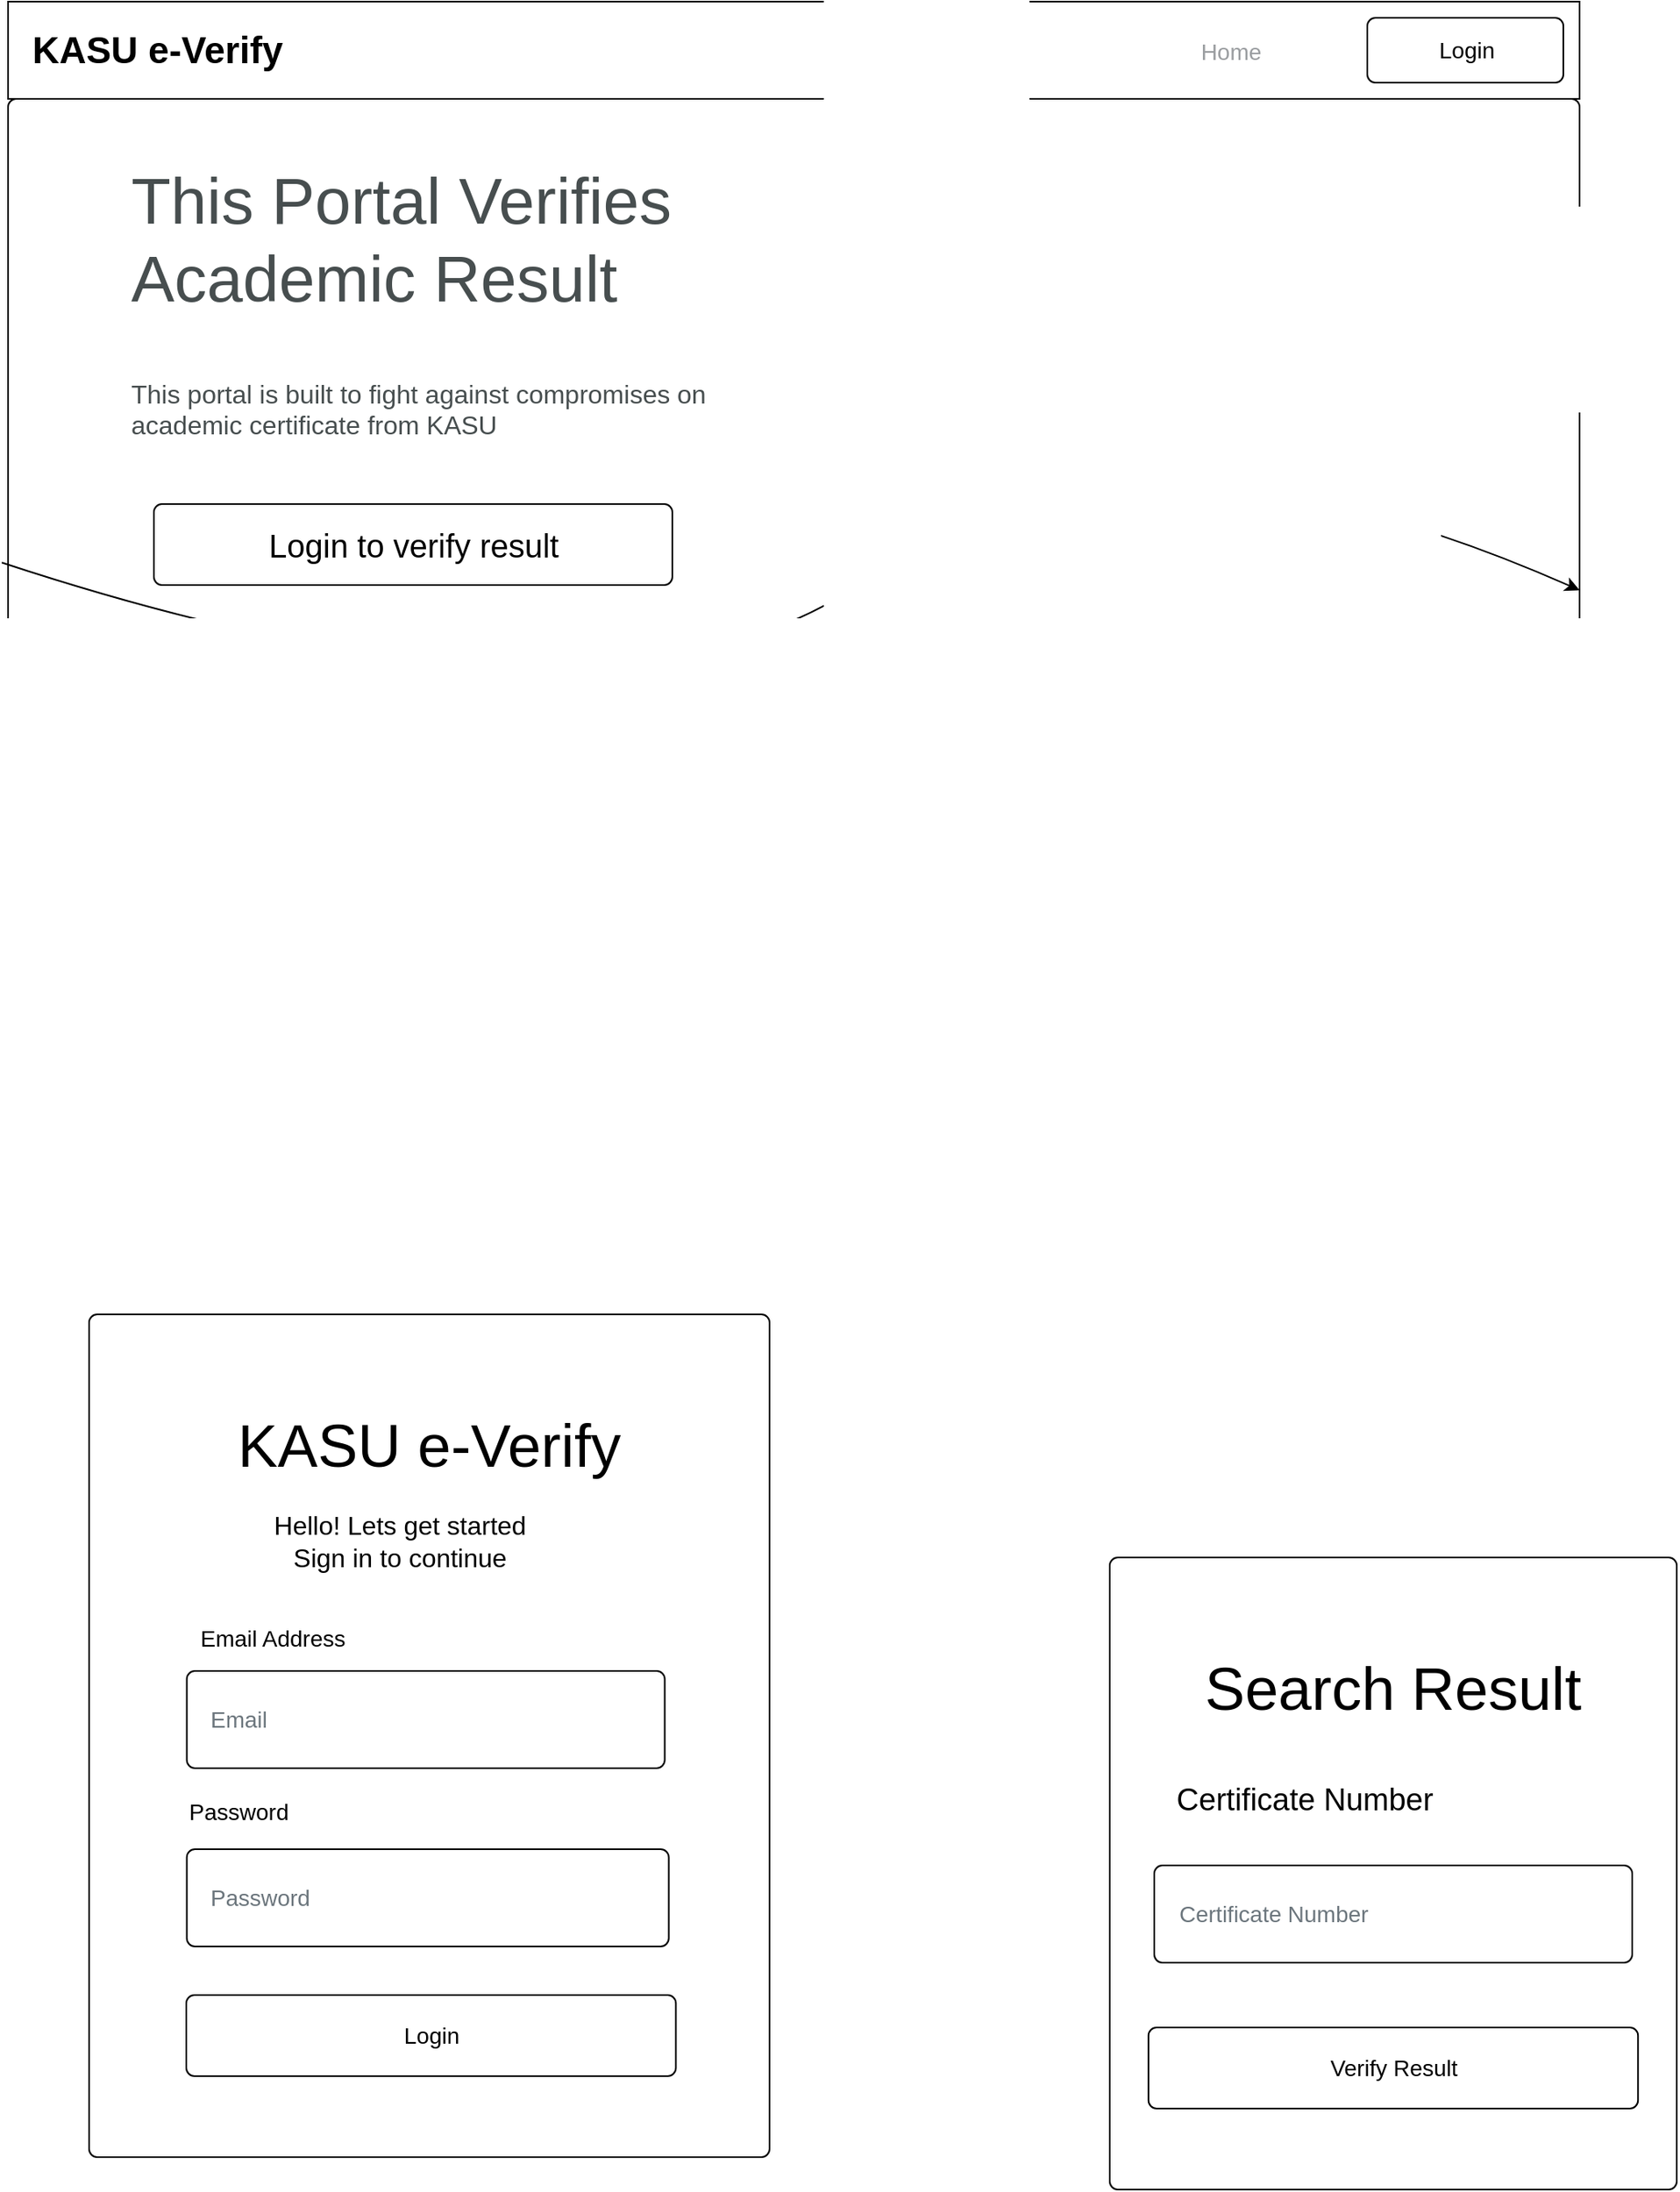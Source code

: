 <mxfile version="13.9.9" type="device"><diagram name="Page-1" id="c9db0220-8083-56f3-ca83-edcdcd058819"><mxGraphModel dx="1217" dy="694" grid="1" gridSize="10" guides="1" tooltips="1" connect="1" arrows="1" fold="1" page="1" pageScale="1.5" pageWidth="826" pageHeight="1169" background="#ffffff" math="0" shadow="0"><root><mxCell id="0" style=";html=1;"/><mxCell id="1" style=";html=1;" parent="0"/><mxCell id="97ganRUcsxhfd1aJ40h8-5" value="&lt;span style=&quot;font-size: 37px&quot;&gt;KASU e-Verify&lt;/span&gt;" style="html=1;shadow=0;dashed=0;shape=mxgraph.bootstrap.rrect;rSize=5;html=1;whiteSpace=wrap;align=center;spacing=15;fontSize=14;verticalAlign=top;spacingTop=40;fillColor=none;" parent="1" vertex="1"><mxGeometry x="180" y="850" width="420" height="520" as="geometry"/></mxCell><mxCell id="BM7EaDVrK565p-_FQdqV-48" value="" style="html=1;shadow=0;dashed=0;shape=mxgraph.bootstrap.rrect;rSize=5;html=1;whiteSpace=wrap;align=center;spacing=15;fontSize=14;verticalAlign=top;spacingTop=40;fillColor=none;" parent="1" vertex="1"><mxGeometry x="130" y="100" width="970" height="570" as="geometry"/></mxCell><mxCell id="BM7EaDVrK565p-_FQdqV-41" value="&lt;span style=&quot;font-size: 23px&quot;&gt;&lt;b&gt;KASU e-Verify&lt;/b&gt;&lt;/span&gt;" style="html=1;shadow=0;dashed=0;fontSize=16;align=left;spacing=15;fillColor=none;" parent="1" vertex="1"><mxGeometry x="130" y="40" width="970" height="60" as="geometry"/></mxCell><mxCell id="BM7EaDVrK565p-_FQdqV-43" value="Home" style="fillColor=none;strokeColor=none;fontSize=14;fontColor=#9A9DA0;align=center;" parent="BM7EaDVrK565p-_FQdqV-41" vertex="1"><mxGeometry width="70" height="40" relative="1" as="geometry"><mxPoint x="720" y="10" as="offset"/></mxGeometry></mxCell><mxCell id="BM7EaDVrK565p-_FQdqV-46" value="Login" style="html=1;shadow=0;dashed=0;shape=mxgraph.bootstrap.rrect;rSize=5;fontSize=14;fillColor=none;" parent="BM7EaDVrK565p-_FQdqV-41" vertex="1"><mxGeometry x="1" width="121" height="40" relative="1" as="geometry"><mxPoint x="-131" y="10" as="offset"/></mxGeometry></mxCell><mxCell id="97ganRUcsxhfd1aJ40h8-1" value="&lt;br&gt;&lt;br&gt;&lt;div style=&quot;text-align: left&quot;&gt;&lt;span style=&quot;color: rgb(71 , 78 , 79) ; font-family: &amp;#34;helvetica&amp;#34; ; font-size: 40px&quot;&gt;This Portal Verifies&lt;/span&gt;&lt;/div&gt;&lt;div style=&quot;text-align: left&quot;&gt;&lt;span style=&quot;color: rgb(71 , 78 , 79) ; font-family: &amp;#34;helvetica&amp;#34; ; font-size: 40px&quot;&gt;Academic Result&lt;/span&gt;&lt;/div&gt;&lt;div style=&quot;text-align: left&quot;&gt;&lt;span style=&quot;font-size: 16px ; color: rgb(71 , 78 , 79) ; font-family: &amp;#34;helvetica&amp;#34;&quot;&gt;&lt;br&gt;&lt;/span&gt;&lt;/div&gt;&lt;div style=&quot;text-align: left&quot;&gt;&lt;span style=&quot;font-size: 16px ; color: rgb(71 , 78 , 79) ; font-family: &amp;#34;helvetica&amp;#34;&quot;&gt;&lt;br&gt;&lt;/span&gt;&lt;/div&gt;&lt;div style=&quot;text-align: left&quot;&gt;&lt;span style=&quot;font-size: 16px ; color: rgb(71 , 78 , 79) ; font-family: &amp;#34;helvetica&amp;#34;&quot;&gt;This portal is built to fight against compromises on academic certificate from KASU&lt;/span&gt;&lt;br&gt;&lt;/div&gt;" style="text;html=1;align=center;verticalAlign=middle;whiteSpace=wrap;rounded=0;" parent="1" vertex="1"><mxGeometry x="205" y="70" width="380" height="280" as="geometry"/></mxCell><mxCell id="97ganRUcsxhfd1aJ40h8-6" value="Email" style="html=1;shadow=0;dashed=0;shape=mxgraph.bootstrap.rrect;rSize=5;fillColor=none;align=left;spacing=15;fontSize=14;fontColor=#6C767D;" parent="1" vertex="1"><mxGeometry x="240.31" y="1070" width="295" height="60" as="geometry"/></mxCell><mxCell id="97ganRUcsxhfd1aJ40h8-7" value="Password" style="html=1;shadow=0;dashed=0;shape=mxgraph.bootstrap.rrect;rSize=5;fillColor=none;align=left;spacing=15;fontSize=14;fontColor=#6C767D;" parent="1" vertex="1"><mxGeometry x="240.31" y="1180" width="297.5" height="60" as="geometry"/></mxCell><mxCell id="97ganRUcsxhfd1aJ40h8-8" value="Login" style="html=1;shadow=0;dashed=0;shape=mxgraph.bootstrap.rrect;rSize=5;align=center;fontSize=14;fillColor=none;" parent="1" vertex="1"><mxGeometry x="240" y="1270" width="302.19" height="50" as="geometry"/></mxCell><mxCell id="eco-gutj8FAyUNhjs2tB-4" value="&lt;font style=&quot;font-size: 14px&quot;&gt;Email Address&lt;/font&gt;" style="text;html=1;strokeColor=none;fillColor=none;align=center;verticalAlign=middle;whiteSpace=wrap;rounded=0;" parent="1" vertex="1"><mxGeometry x="239.06" y="1040" width="108.75" height="20" as="geometry"/></mxCell><mxCell id="eco-gutj8FAyUNhjs2tB-5" value="&lt;font style=&quot;font-size: 14px&quot;&gt;Password&lt;/font&gt;" style="text;html=1;strokeColor=none;fillColor=none;align=center;verticalAlign=middle;whiteSpace=wrap;rounded=0;" parent="1" vertex="1"><mxGeometry x="217.81" y="1147" width="108.75" height="20" as="geometry"/></mxCell><mxCell id="eco-gutj8FAyUNhjs2tB-6" value="&lt;font style=&quot;font-size: 16px&quot;&gt;Hello! Lets get started&lt;br&gt;Sign in to continue&lt;/font&gt;" style="text;align=center;verticalAlign=middle;rounded=0;whiteSpace=wrap;html=1;strokeWidth=5;" parent="1" vertex="1"><mxGeometry x="202.19" y="960" width="340" height="60" as="geometry"/></mxCell><mxCell id="w6T4WGCMMIgzT8IOg4yt-3" value="" style="curved=1;endArrow=classic;html=1;entryX=1.008;entryY=0.374;entryDx=0;entryDy=0;entryPerimeter=0;exitX=-0.004;exitY=0.502;exitDx=0;exitDy=0;exitPerimeter=0;" edge="1" parent="1" source="BM7EaDVrK565p-_FQdqV-48"><mxGeometry width="50" height="50" relative="1" as="geometry"><mxPoint x="212.24" y="437.25" as="sourcePoint"/><mxPoint x="1100.0" y="403.18" as="targetPoint"/><Array as="points"><mxPoint x="502.24" y="510"/><mxPoint x="822.24" y="280"/></Array></mxGeometry></mxCell><mxCell id="97ganRUcsxhfd1aJ40h8-2" value="&lt;font style=&quot;font-size: 20px&quot; color=&quot;#000000&quot;&gt;Login to verify result&lt;/font&gt;" style="html=1;shadow=0;dashed=0;shape=mxgraph.bootstrap.rrect;rSize=5;fontSize=14;fontColor=#1CA5B8;fillColor=none;" parent="1" vertex="1"><mxGeometry x="220" y="350" width="320" height="50" as="geometry"/></mxCell><mxCell id="w6T4WGCMMIgzT8IOg4yt-5" value="&lt;span style=&quot;font-size: 37px&quot;&gt;Search Result&lt;/span&gt;" style="html=1;shadow=0;dashed=0;shape=mxgraph.bootstrap.rrect;rSize=5;html=1;whiteSpace=wrap;align=center;spacing=15;fontSize=14;verticalAlign=top;spacingTop=40;fillColor=none;" vertex="1" parent="1"><mxGeometry x="810" y="1000" width="350" height="390" as="geometry"/></mxCell><mxCell id="w6T4WGCMMIgzT8IOg4yt-6" value="Certificate Number" style="html=1;shadow=0;dashed=0;shape=mxgraph.bootstrap.rrect;rSize=5;fillColor=none;align=left;spacing=15;fontSize=14;fontColor=#6C767D;" vertex="1" parent="1"><mxGeometry x="837.5" y="1190" width="295" height="60" as="geometry"/></mxCell><mxCell id="w6T4WGCMMIgzT8IOg4yt-8" value="Verify Result" style="html=1;shadow=0;dashed=0;shape=mxgraph.bootstrap.rrect;rSize=5;align=center;fontSize=14;fillColor=none;" vertex="1" parent="1"><mxGeometry x="833.91" y="1290" width="302.19" height="50" as="geometry"/></mxCell><mxCell id="w6T4WGCMMIgzT8IOg4yt-9" value="&lt;font style=&quot;font-size: 19px&quot;&gt;Certificate Number&lt;/font&gt;" style="text;html=1;strokeColor=none;fillColor=none;align=center;verticalAlign=middle;whiteSpace=wrap;rounded=0;strokeWidth=4;" vertex="1" parent="1"><mxGeometry x="830" y="1140" width="200.94" height="20" as="geometry"/></mxCell></root></mxGraphModel></diagram></mxfile>